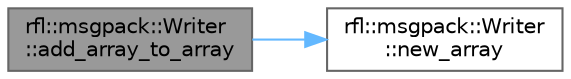 digraph "rfl::msgpack::Writer::add_array_to_array"
{
 // LATEX_PDF_SIZE
  bgcolor="transparent";
  edge [fontname=Helvetica,fontsize=10,labelfontname=Helvetica,labelfontsize=10];
  node [fontname=Helvetica,fontsize=10,shape=box,height=0.2,width=0.4];
  rankdir="LR";
  Node1 [id="Node000001",label="rfl::msgpack::Writer\l::add_array_to_array",height=0.2,width=0.4,color="gray40", fillcolor="grey60", style="filled", fontcolor="black",tooltip=" "];
  Node1 -> Node2 [id="edge2_Node000001_Node000002",color="steelblue1",style="solid",tooltip=" "];
  Node2 [id="Node000002",label="rfl::msgpack::Writer\l::new_array",height=0.2,width=0.4,color="grey40", fillcolor="white", style="filled",URL="$classrfl_1_1msgpack_1_1_writer.html#ad446a2a8584e99c2deb6cef8e00dc9b9",tooltip=" "];
}
